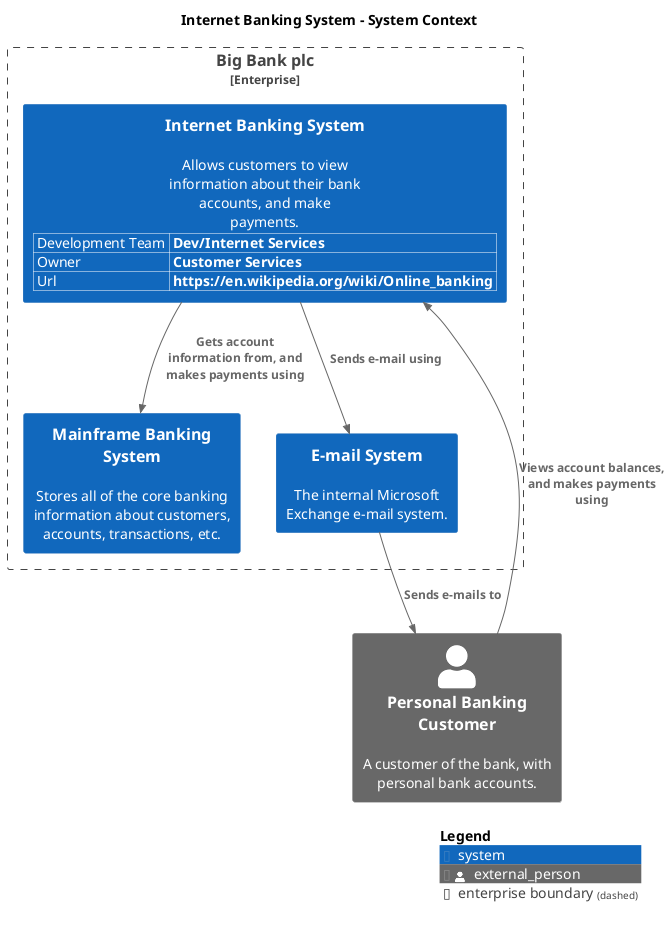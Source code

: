 @startuml
set separator none
title Internet Banking System - System Context

top to bottom direction

!include <C4/C4>
!include <C4/C4_Context>

Enterprise_Boundary(enterprise, "Big Bank plc") {
  System(MainframeBankingSystem, "Mainframe Banking System", $descr="Stores all of the core banking information about customers, accounts, transactions, etc.", $tags="", $link="")
  System(EmailSystem, "E-mail System", $descr="The internal Microsoft Exchange e-mail system.", $tags="", $link="")
  WithoutPropertyHeader()
  AddProperty("Development Team","Dev/Internet Services")
  AddProperty("Owner","Customer Services")
  AddProperty("Url","https://en.wikipedia.org/wiki/Online_banking")
  System(InternetBankingSystem, "Internet Banking System", $descr="Allows customers to view information about their bank accounts, and make payments.", $tags="", $link="")
}

Person_Ext(PersonalBankingCustomer, "Personal Banking Customer", $descr="A customer of the bank, with personal bank accounts.", $tags="", $link="")

Rel_D(PersonalBankingCustomer, InternetBankingSystem, "Views account balances, and makes payments using", $techn="", $tags="", $link="")
Rel_D(InternetBankingSystem, MainframeBankingSystem, "Gets account information from, and makes payments using", $techn="", $tags="", $link="")
Rel_D(InternetBankingSystem, EmailSystem, "Sends e-mail using", $techn="", $tags="", $link="")
Rel_D(EmailSystem, PersonalBankingCustomer, "Sends e-mails to", $techn="", $tags="", $link="")

SHOW_LEGEND(true)
@enduml